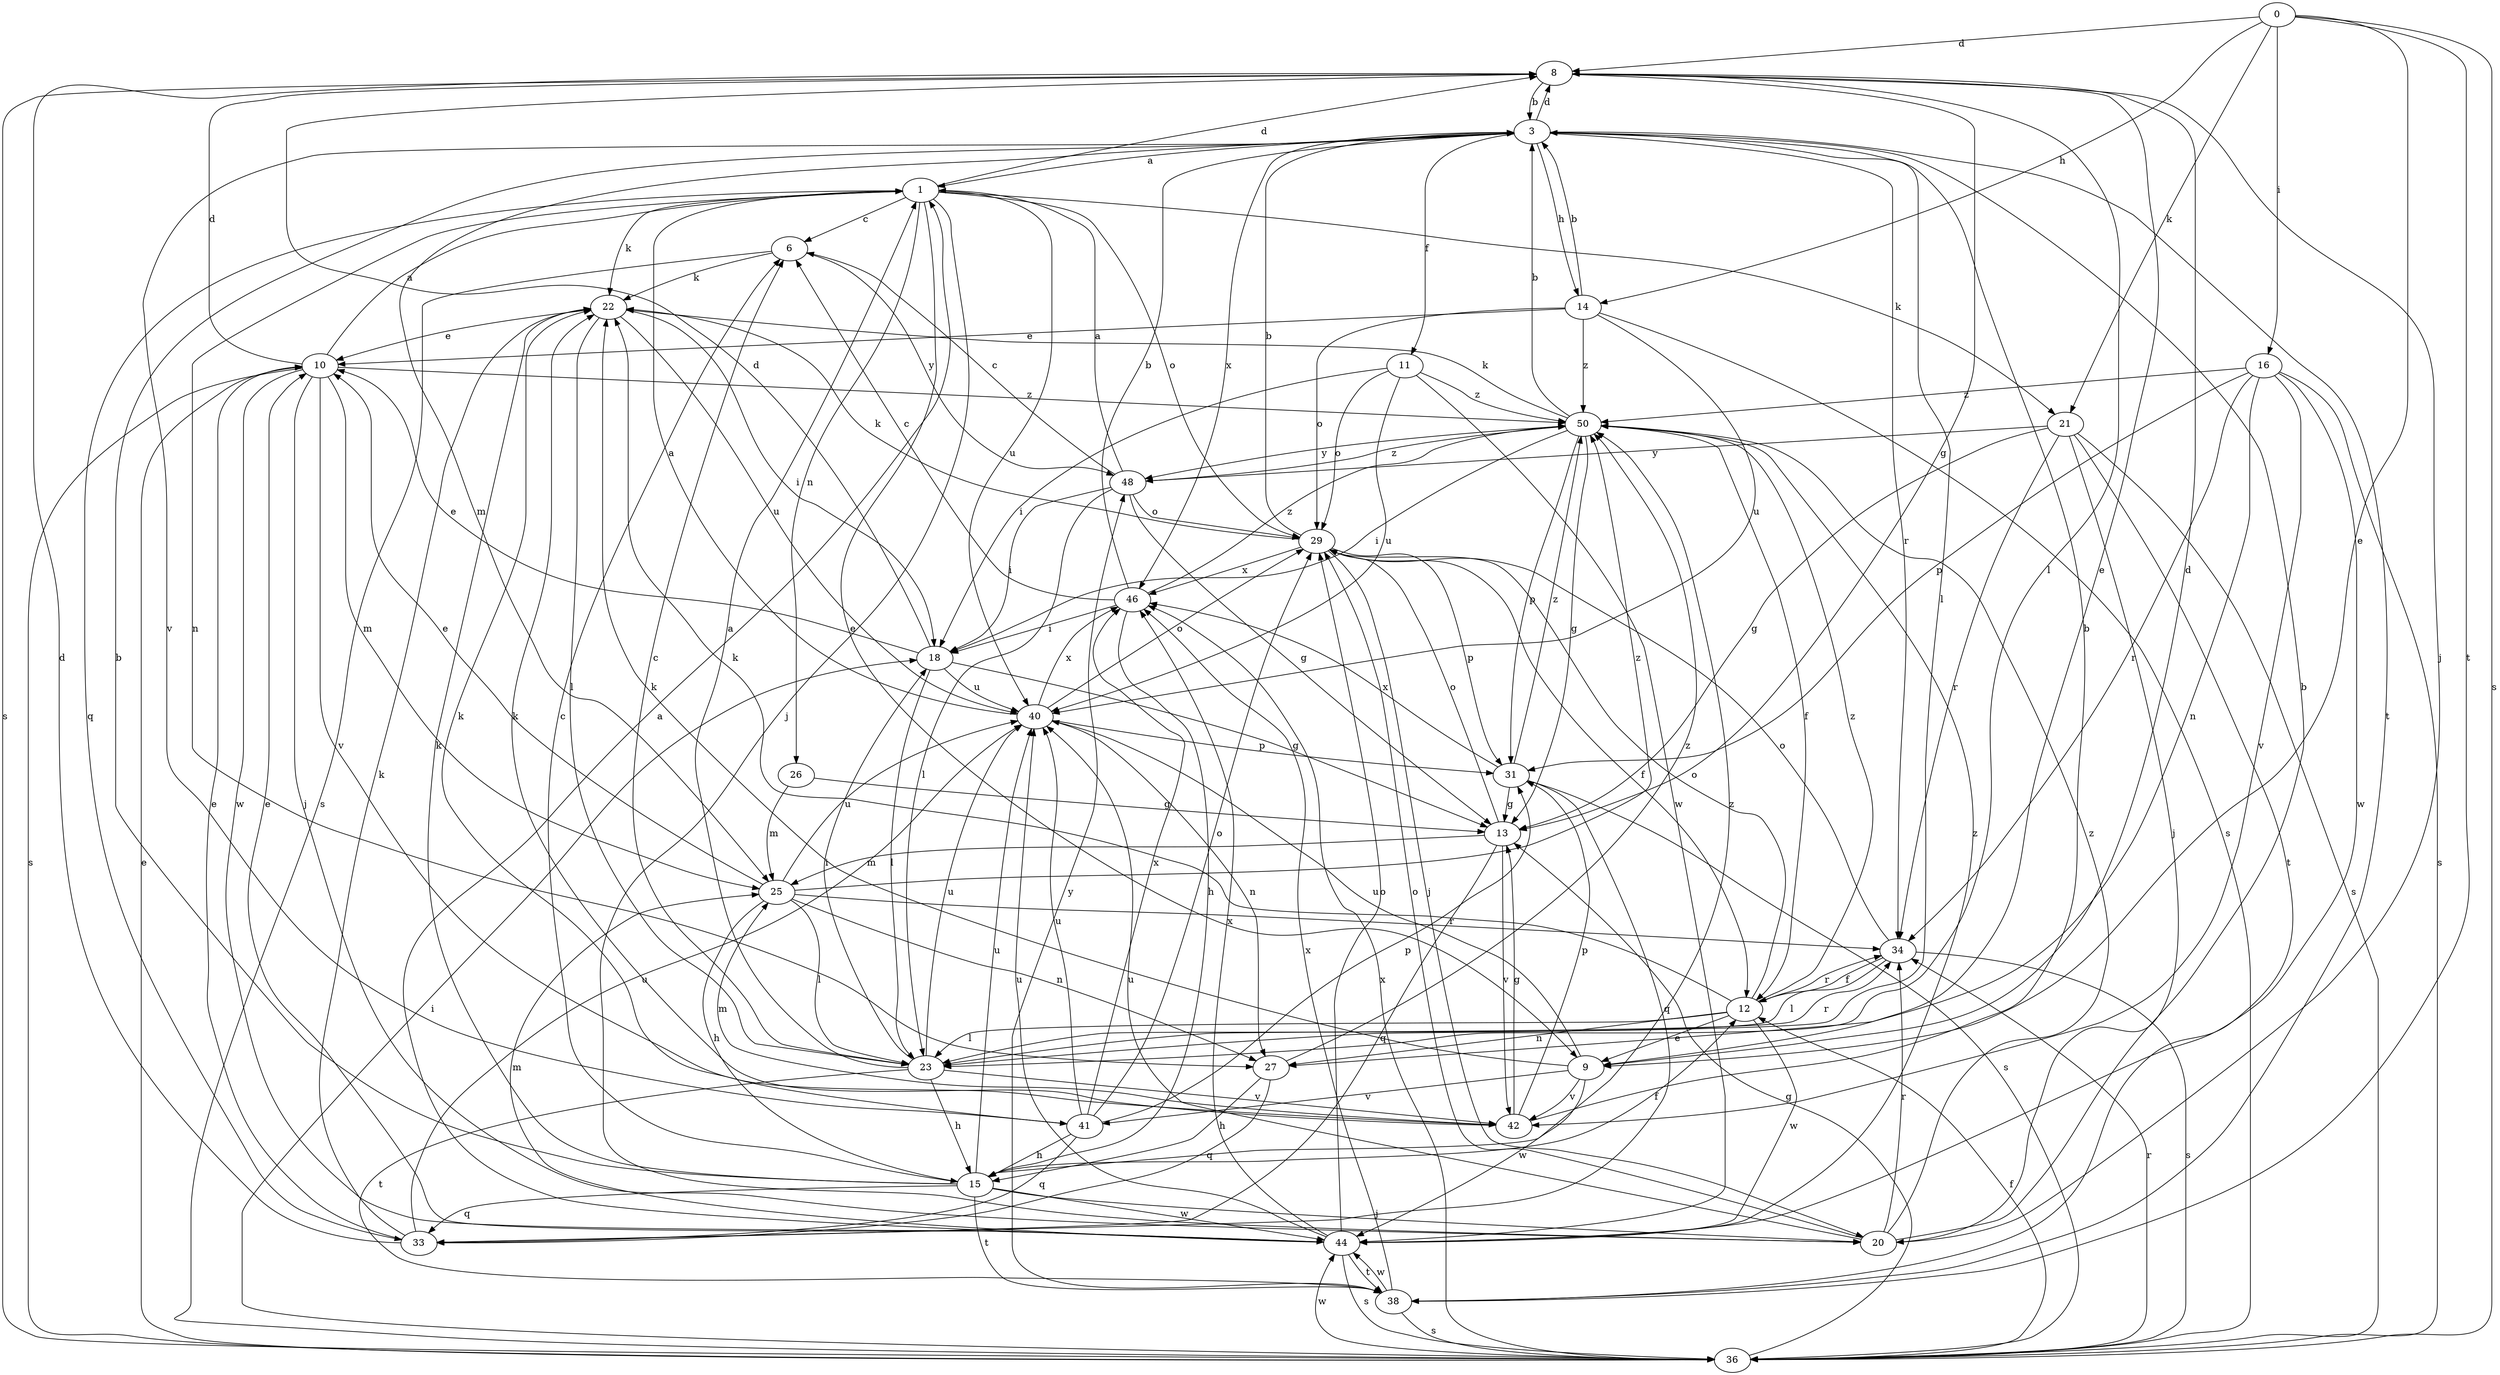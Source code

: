 strict digraph  {
0;
1;
3;
6;
8;
9;
10;
11;
12;
13;
14;
15;
16;
18;
20;
21;
22;
23;
25;
26;
27;
29;
31;
33;
34;
36;
38;
40;
41;
42;
44;
46;
48;
50;
0 -> 8  [label=d];
0 -> 9  [label=e];
0 -> 14  [label=h];
0 -> 16  [label=i];
0 -> 21  [label=k];
0 -> 36  [label=s];
0 -> 38  [label=t];
1 -> 6  [label=c];
1 -> 8  [label=d];
1 -> 9  [label=e];
1 -> 20  [label=j];
1 -> 21  [label=k];
1 -> 22  [label=k];
1 -> 26  [label=n];
1 -> 27  [label=n];
1 -> 29  [label=o];
1 -> 33  [label=q];
1 -> 40  [label=u];
3 -> 1  [label=a];
3 -> 8  [label=d];
3 -> 11  [label=f];
3 -> 14  [label=h];
3 -> 23  [label=l];
3 -> 25  [label=m];
3 -> 34  [label=r];
3 -> 38  [label=t];
3 -> 41  [label=v];
3 -> 46  [label=x];
6 -> 22  [label=k];
6 -> 36  [label=s];
6 -> 48  [label=y];
8 -> 3  [label=b];
8 -> 9  [label=e];
8 -> 13  [label=g];
8 -> 20  [label=j];
8 -> 23  [label=l];
8 -> 36  [label=s];
9 -> 8  [label=d];
9 -> 22  [label=k];
9 -> 40  [label=u];
9 -> 41  [label=v];
9 -> 42  [label=v];
9 -> 44  [label=w];
10 -> 1  [label=a];
10 -> 8  [label=d];
10 -> 20  [label=j];
10 -> 25  [label=m];
10 -> 36  [label=s];
10 -> 42  [label=v];
10 -> 44  [label=w];
10 -> 50  [label=z];
11 -> 18  [label=i];
11 -> 29  [label=o];
11 -> 40  [label=u];
11 -> 44  [label=w];
11 -> 50  [label=z];
12 -> 9  [label=e];
12 -> 22  [label=k];
12 -> 23  [label=l];
12 -> 27  [label=n];
12 -> 29  [label=o];
12 -> 34  [label=r];
12 -> 44  [label=w];
12 -> 50  [label=z];
13 -> 25  [label=m];
13 -> 29  [label=o];
13 -> 33  [label=q];
13 -> 42  [label=v];
14 -> 3  [label=b];
14 -> 10  [label=e];
14 -> 29  [label=o];
14 -> 36  [label=s];
14 -> 40  [label=u];
14 -> 50  [label=z];
15 -> 3  [label=b];
15 -> 6  [label=c];
15 -> 12  [label=f];
15 -> 20  [label=j];
15 -> 22  [label=k];
15 -> 33  [label=q];
15 -> 38  [label=t];
15 -> 40  [label=u];
15 -> 44  [label=w];
15 -> 50  [label=z];
16 -> 27  [label=n];
16 -> 31  [label=p];
16 -> 34  [label=r];
16 -> 36  [label=s];
16 -> 42  [label=v];
16 -> 44  [label=w];
16 -> 50  [label=z];
18 -> 8  [label=d];
18 -> 10  [label=e];
18 -> 13  [label=g];
18 -> 23  [label=l];
18 -> 40  [label=u];
20 -> 3  [label=b];
20 -> 29  [label=o];
20 -> 34  [label=r];
20 -> 40  [label=u];
20 -> 50  [label=z];
21 -> 13  [label=g];
21 -> 20  [label=j];
21 -> 34  [label=r];
21 -> 36  [label=s];
21 -> 38  [label=t];
21 -> 48  [label=y];
22 -> 10  [label=e];
22 -> 18  [label=i];
22 -> 23  [label=l];
22 -> 40  [label=u];
23 -> 1  [label=a];
23 -> 6  [label=c];
23 -> 15  [label=h];
23 -> 18  [label=i];
23 -> 34  [label=r];
23 -> 38  [label=t];
23 -> 40  [label=u];
23 -> 42  [label=v];
25 -> 10  [label=e];
25 -> 15  [label=h];
25 -> 23  [label=l];
25 -> 27  [label=n];
25 -> 34  [label=r];
25 -> 40  [label=u];
25 -> 50  [label=z];
26 -> 13  [label=g];
26 -> 25  [label=m];
27 -> 15  [label=h];
27 -> 33  [label=q];
27 -> 50  [label=z];
29 -> 3  [label=b];
29 -> 12  [label=f];
29 -> 20  [label=j];
29 -> 22  [label=k];
29 -> 31  [label=p];
29 -> 46  [label=x];
31 -> 13  [label=g];
31 -> 33  [label=q];
31 -> 36  [label=s];
31 -> 46  [label=x];
31 -> 50  [label=z];
33 -> 8  [label=d];
33 -> 10  [label=e];
33 -> 22  [label=k];
33 -> 40  [label=u];
34 -> 12  [label=f];
34 -> 23  [label=l];
34 -> 29  [label=o];
34 -> 36  [label=s];
36 -> 10  [label=e];
36 -> 12  [label=f];
36 -> 13  [label=g];
36 -> 18  [label=i];
36 -> 34  [label=r];
36 -> 44  [label=w];
36 -> 46  [label=x];
38 -> 36  [label=s];
38 -> 44  [label=w];
38 -> 46  [label=x];
38 -> 48  [label=y];
40 -> 1  [label=a];
40 -> 27  [label=n];
40 -> 29  [label=o];
40 -> 31  [label=p];
40 -> 46  [label=x];
41 -> 15  [label=h];
41 -> 22  [label=k];
41 -> 29  [label=o];
41 -> 31  [label=p];
41 -> 33  [label=q];
41 -> 40  [label=u];
41 -> 46  [label=x];
42 -> 3  [label=b];
42 -> 13  [label=g];
42 -> 22  [label=k];
42 -> 25  [label=m];
42 -> 31  [label=p];
44 -> 1  [label=a];
44 -> 10  [label=e];
44 -> 25  [label=m];
44 -> 29  [label=o];
44 -> 36  [label=s];
44 -> 38  [label=t];
44 -> 40  [label=u];
44 -> 46  [label=x];
44 -> 50  [label=z];
46 -> 3  [label=b];
46 -> 6  [label=c];
46 -> 15  [label=h];
46 -> 18  [label=i];
46 -> 50  [label=z];
48 -> 1  [label=a];
48 -> 6  [label=c];
48 -> 13  [label=g];
48 -> 18  [label=i];
48 -> 23  [label=l];
48 -> 29  [label=o];
48 -> 50  [label=z];
50 -> 3  [label=b];
50 -> 12  [label=f];
50 -> 13  [label=g];
50 -> 18  [label=i];
50 -> 22  [label=k];
50 -> 31  [label=p];
50 -> 48  [label=y];
}
